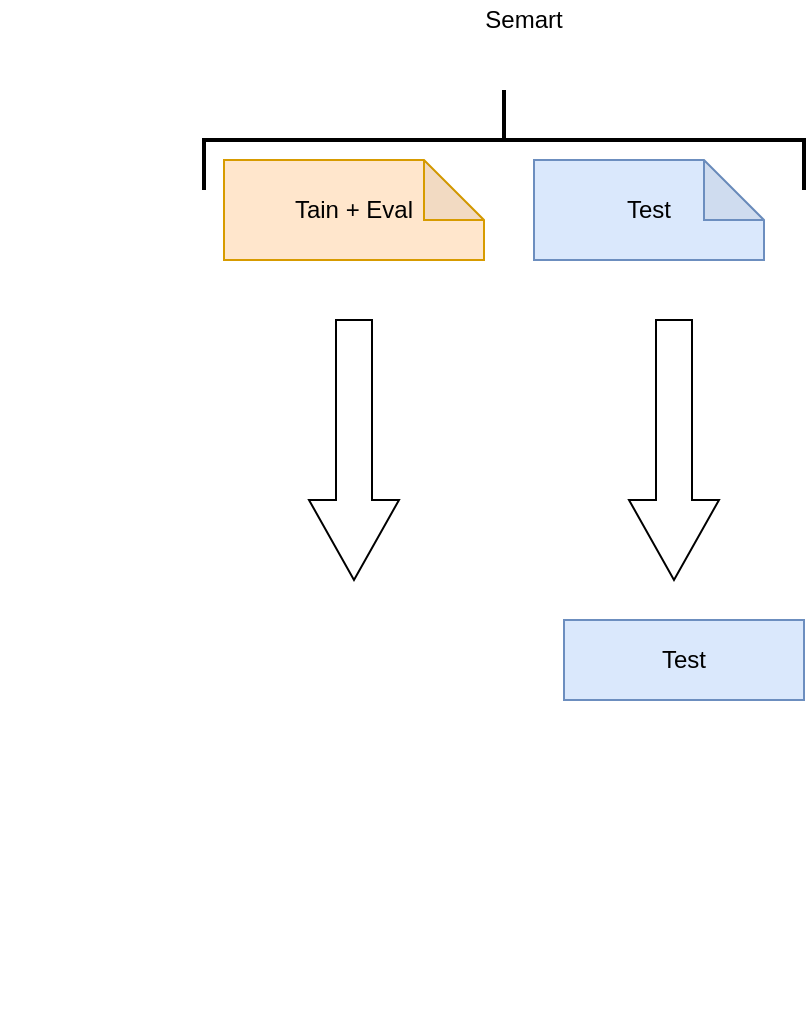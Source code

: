 <mxfile version="13.10.1" type="github">
  <diagram id="SSE79zwauuAT8n8Q6bL2" name="Page-1">
    <mxGraphModel dx="2249" dy="831" grid="1" gridSize="10" guides="1" tooltips="1" connect="1" arrows="1" fold="1" page="1" pageScale="1" pageWidth="827" pageHeight="1169" math="0" shadow="0">
      <root>
        <mxCell id="0" />
        <mxCell id="1" parent="0" />
        <mxCell id="zT9SbAeMT8_BYwtl0zJ8-2" value="Test" style="rounded=0;whiteSpace=wrap;html=1;fillColor=#dae8fc;strokeColor=#6c8ebf;" vertex="1" parent="1">
          <mxGeometry x="245" y="430" width="120" height="40" as="geometry" />
        </mxCell>
        <mxCell id="zT9SbAeMT8_BYwtl0zJ8-3" value="" style="strokeWidth=2;html=1;shape=mxgraph.flowchart.annotation_2;align=left;labelPosition=right;pointerEvents=1;rotation=90;" vertex="1" parent="1">
          <mxGeometry x="190" y="40" width="50" height="300" as="geometry" />
        </mxCell>
        <mxCell id="zT9SbAeMT8_BYwtl0zJ8-4" value="Semart" style="text;html=1;strokeColor=none;fillColor=none;align=center;verticalAlign=middle;whiteSpace=wrap;rounded=0;" vertex="1" parent="1">
          <mxGeometry x="205" y="120" width="40" height="20" as="geometry" />
        </mxCell>
        <mxCell id="zT9SbAeMT8_BYwtl0zJ8-6" value="" style="html=1;shadow=0;dashed=0;align=center;verticalAlign=middle;shape=mxgraph.arrows2.arrow;dy=0.6;dx=40;direction=south;notch=0;" vertex="1" parent="1">
          <mxGeometry x="117.5" y="280" width="45" height="130" as="geometry" />
        </mxCell>
        <mxCell id="zT9SbAeMT8_BYwtl0zJ8-8" value="" style="html=1;shadow=0;dashed=0;align=center;verticalAlign=middle;shape=mxgraph.arrows2.arrow;dy=0.6;dx=40;direction=south;notch=0;" vertex="1" parent="1">
          <mxGeometry x="277.5" y="280" width="45" height="130" as="geometry" />
        </mxCell>
        <mxCell id="zT9SbAeMT8_BYwtl0zJ8-10" value="Tain + Eval" style="shape=note;whiteSpace=wrap;html=1;backgroundOutline=1;darkOpacity=0.05;fillColor=#ffe6cc;strokeColor=#d79b00;" vertex="1" parent="1">
          <mxGeometry x="75" y="200" width="130" height="50" as="geometry" />
        </mxCell>
        <mxCell id="zT9SbAeMT8_BYwtl0zJ8-11" value="Test" style="shape=note;whiteSpace=wrap;html=1;backgroundOutline=1;darkOpacity=0.05;fillColor=#dae8fc;strokeColor=#6c8ebf;" vertex="1" parent="1">
          <mxGeometry x="230" y="200" width="115" height="50" as="geometry" />
        </mxCell>
        <mxCell id="zT9SbAeMT8_BYwtl0zJ8-12" value="" style="shape=image;html=1;verticalAlign=top;verticalLabelPosition=bottom;labelBackgroundColor=#ffffff;imageAspect=0;aspect=fixed;image=https://cdn4.iconfinder.com/data/icons/evil-icons-user-interface/64/share-128.png" vertex="1" parent="1">
          <mxGeometry x="92" y="386" width="128" height="128" as="geometry" />
        </mxCell>
        <mxCell id="zT9SbAeMT8_BYwtl0zJ8-13" value="" style="shape=image;html=1;verticalAlign=top;verticalLabelPosition=bottom;labelBackgroundColor=#ffffff;imageAspect=0;aspect=fixed;image=https://cdn4.iconfinder.com/data/icons/evil-icons-user-interface/64/share-128.png;rotation=-208;" vertex="1" parent="1">
          <mxGeometry x="30" y="400" width="128" height="128" as="geometry" />
        </mxCell>
        <mxCell id="zT9SbAeMT8_BYwtl0zJ8-14" value="" style="shape=image;html=1;verticalAlign=top;verticalLabelPosition=bottom;labelBackgroundColor=#ffffff;imageAspect=0;aspect=fixed;image=https://cdn4.iconfinder.com/data/icons/evil-icons-user-interface/64/share-128.png;rotation=135;" vertex="1" parent="1">
          <mxGeometry x="-10" y="470" width="128" height="128" as="geometry" />
        </mxCell>
      </root>
    </mxGraphModel>
  </diagram>
</mxfile>
